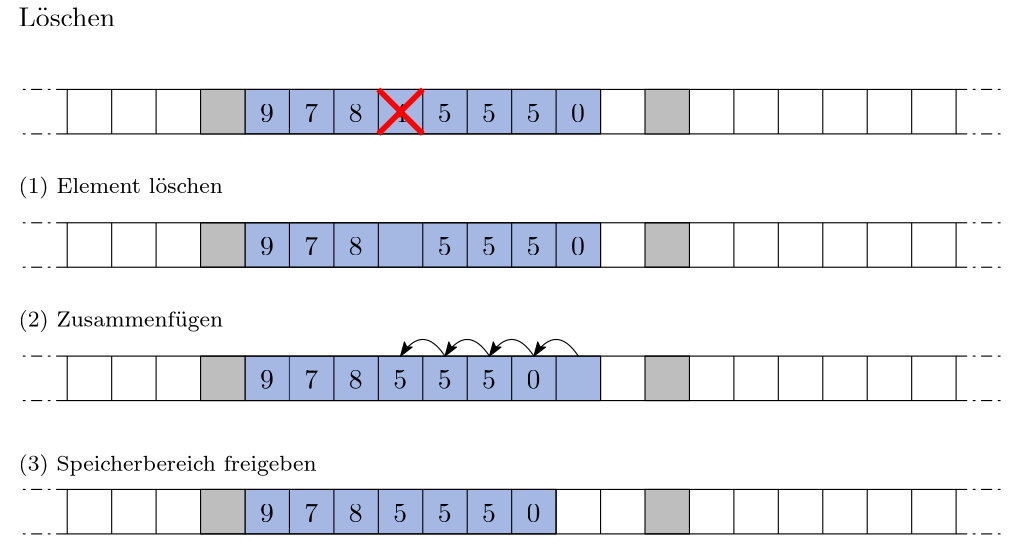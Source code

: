 <?xml version="1.0"?>
<!DOCTYPE ipe SYSTEM "ipe.dtd">
<ipe version="70218" creator="Ipe 7.2.24">
<info created="D:20220705165209" modified="D:20230902213728"/>
<ipestyle name="basic">
<symbol name="arrow/arc(spx)">
<path stroke="sym-stroke" fill="sym-stroke" pen="sym-pen">
0 0 m
-1 0.333 l
-1 -0.333 l
h
</path>
</symbol>
<symbol name="arrow/farc(spx)">
<path stroke="sym-stroke" fill="white" pen="sym-pen">
0 0 m
-1 0.333 l
-1 -0.333 l
h
</path>
</symbol>
<symbol name="arrow/ptarc(spx)">
<path stroke="sym-stroke" fill="sym-stroke" pen="sym-pen">
0 0 m
-1 0.333 l
-0.8 0 l
-1 -0.333 l
h
</path>
</symbol>
<symbol name="arrow/fptarc(spx)">
<path stroke="sym-stroke" fill="white" pen="sym-pen">
0 0 m
-1 0.333 l
-0.8 0 l
-1 -0.333 l
h
</path>
</symbol>
<symbol name="mark/circle(sx)" transformations="translations">
<path fill="sym-stroke">
0.6 0 0 0.6 0 0 e
0.4 0 0 0.4 0 0 e
</path>
</symbol>
<symbol name="mark/disk(sx)" transformations="translations">
<path fill="sym-stroke">
0.6 0 0 0.6 0 0 e
</path>
</symbol>
<symbol name="mark/fdisk(sfx)" transformations="translations">
<group>
<path fill="sym-fill">
0.5 0 0 0.5 0 0 e
</path>
<path fill="sym-stroke" fillrule="eofill">
0.6 0 0 0.6 0 0 e
0.4 0 0 0.4 0 0 e
</path>
</group>
</symbol>
<symbol name="mark/box(sx)" transformations="translations">
<path fill="sym-stroke" fillrule="eofill">
-0.6 -0.6 m
0.6 -0.6 l
0.6 0.6 l
-0.6 0.6 l
h
-0.4 -0.4 m
0.4 -0.4 l
0.4 0.4 l
-0.4 0.4 l
h
</path>
</symbol>
<symbol name="mark/square(sx)" transformations="translations">
<path fill="sym-stroke">
-0.6 -0.6 m
0.6 -0.6 l
0.6 0.6 l
-0.6 0.6 l
h
</path>
</symbol>
<symbol name="mark/fsquare(sfx)" transformations="translations">
<group>
<path fill="sym-fill">
-0.5 -0.5 m
0.5 -0.5 l
0.5 0.5 l
-0.5 0.5 l
h
</path>
<path fill="sym-stroke" fillrule="eofill">
-0.6 -0.6 m
0.6 -0.6 l
0.6 0.6 l
-0.6 0.6 l
h
-0.4 -0.4 m
0.4 -0.4 l
0.4 0.4 l
-0.4 0.4 l
h
</path>
</group>
</symbol>
<symbol name="mark/cross(sx)" transformations="translations">
<group>
<path fill="sym-stroke">
-0.43 -0.57 m
0.57 0.43 l
0.43 0.57 l
-0.57 -0.43 l
h
</path>
<path fill="sym-stroke">
-0.43 0.57 m
0.57 -0.43 l
0.43 -0.57 l
-0.57 0.43 l
h
</path>
</group>
</symbol>
<symbol name="arrow/fnormal(spx)">
<path stroke="sym-stroke" fill="white" pen="sym-pen">
0 0 m
-1 0.333 l
-1 -0.333 l
h
</path>
</symbol>
<symbol name="arrow/pointed(spx)">
<path stroke="sym-stroke" fill="sym-stroke" pen="sym-pen">
0 0 m
-1 0.333 l
-0.8 0 l
-1 -0.333 l
h
</path>
</symbol>
<symbol name="arrow/fpointed(spx)">
<path stroke="sym-stroke" fill="white" pen="sym-pen">
0 0 m
-1 0.333 l
-0.8 0 l
-1 -0.333 l
h
</path>
</symbol>
<symbol name="arrow/linear(spx)">
<path stroke="sym-stroke" pen="sym-pen">
-1 0.333 m
0 0 l
-1 -0.333 l
</path>
</symbol>
<symbol name="arrow/fdouble(spx)">
<path stroke="sym-stroke" fill="white" pen="sym-pen">
0 0 m
-1 0.333 l
-1 -0.333 l
h
-1 0 m
-2 0.333 l
-2 -0.333 l
h
</path>
</symbol>
<symbol name="arrow/double(spx)">
<path stroke="sym-stroke" fill="sym-stroke" pen="sym-pen">
0 0 m
-1 0.333 l
-1 -0.333 l
h
-1 0 m
-2 0.333 l
-2 -0.333 l
h
</path>
</symbol>
<anglesize name="22.5 deg" value="22.5"/>
<anglesize name="30 deg" value="30"/>
<anglesize name="45 deg" value="45"/>
<anglesize name="60 deg" value="60"/>
<anglesize name="90 deg" value="90"/>
<arrowsize name="large" value="10"/>
<arrowsize name="small" value="5"/>
<arrowsize name="tiny" value="3"/>
<color name="blue" value="0 0 1"/>
<color name="brown" value="0.647 0.165 0.165"/>
<color name="darkblue" value="0 0 0.545"/>
<color name="darkcyan" value="0 0.545 0.545"/>
<color name="darkgray" value="0.663"/>
<color name="darkgreen" value="0 0.392 0"/>
<color name="darkmagenta" value="0.545 0 0.545"/>
<color name="darkorange" value="1 0.549 0"/>
<color name="darkred" value="0.545 0 0"/>
<color name="gold" value="1 0.843 0"/>
<color name="gray" value="0.745"/>
<color name="green" value="0 1 0"/>
<color name="lightblue" value="0.678 0.847 0.902"/>
<color name="lightcyan" value="0.878 1 1"/>
<color name="lightgray" value="0.827"/>
<color name="lightgreen" value="0.565 0.933 0.565"/>
<color name="lightyellow" value="1 1 0.878"/>
<color name="navy" value="0 0 0.502"/>
<color name="orange" value="1 0.647 0"/>
<color name="pink" value="1 0.753 0.796"/>
<color name="purple" value="0.627 0.125 0.941"/>
<color name="red" value="1 0 0"/>
<color name="sbblue" value="0.298 0.447 0.79"/>
<color name="sbgreen" value="0.333 0.658 0.407"/>
<color name="sborange" value="0.866 0.517 0.321"/>
<color name="sbpurple" value="0.505 0.447 0.698"/>
<color name="sbred" value="0.768 0.305 0.321"/>
<color name="seagreen" value="0.18 0.545 0.341"/>
<color name="turquoise" value="0.251 0.878 0.816"/>
<color name="verydarkgray" value="0.4"/>
<color name="violet" value="0.933 0.51 0.933"/>
<color name="yellow" value="1 1 0"/>
<dashstyle name="dash dot dotted" value="[4 2 1 2 1 2] 0"/>
<dashstyle name="dash dotted" value="[4 2 1 2] 0"/>
<dashstyle name="dashed" value="[4] 0"/>
<dashstyle name="dotted" value="[1 3] 0"/>
<gridsize name="10 pts (~3.5 mm)" value="10"/>
<gridsize name="14 pts (~5 mm)" value="14"/>
<gridsize name="16 pts (~6 mm)" value="16"/>
<gridsize name="20 pts (~7 mm)" value="20"/>
<gridsize name="28 pts (~10 mm)" value="28"/>
<gridsize name="32 pts (~12 mm)" value="32"/>
<gridsize name="4 pts" value="4"/>
<gridsize name="56 pts (~20 mm)" value="56"/>
<gridsize name="8 pts (~3 mm)" value="8"/>
<opacity name="10%" value="0.1"/>
<opacity name="30%" value="0.3"/>
<opacity name="50%" value="0.5"/>
<opacity name="75%" value="0.75"/>
<pen name="fat" value="1.2"/>
<pen name="heavier" value="0.8"/>
<pen name="ultrafat" value="2"/>
<symbolsize name="large" value="5"/>
<symbolsize name="small" value="2"/>
<symbolsize name="tiny" value="1.1"/>
<textsize name="Huge" value="\Huge"/>
<textsize name="LARGE" value="\LARGE"/>
<textsize name="Large" value="\Large"/>
<textsize name="footnote" value="\footnotesize"/>
<textsize name="huge" value="\huge"/>
<textsize name="large" value="\large"/>
<textsize name="small" value="\small"/>
<textsize name="tiny" value="\tiny"/>
<textstyle name="center" begin="\begin{center}" end="\end{center}"/>
<textstyle name="item" begin="\begin{itemize}\item{}" end="\end{itemize}"/>
<textstyle name="itemize" begin="\begin{itemize}" end="\end{itemize}"/>
<tiling name="falling" angle="-60" step="4" width="1"/>
<tiling name="rising" angle="30" step="4" width="1"/>
</ipestyle>
<page>
<layer name="alpha"/>
<view layers="alpha" active="alpha"/>
<path layer="alpha" fill="white">
72 816 m
72 620 l
436 620 l
436 816 l
h
</path>
<path matrix="1 0 0 1 32 -96" stroke="black">
144 784 m
144 768 l
</path>
<path stroke="black" fill="sbblue" pen="0.4" opacity="50%" stroke-opacity="opaque">
160 736 m
160 720 l
288 720 l
288 736 l
h
</path>
<path matrix="1 0 0 1 0 -48" stroke="black" fill="sbblue" pen="0.4" opacity="50%" stroke-opacity="opaque">
160 736 m
160 720 l
288 720 l
288 736 l
h
</path>
<path stroke="black" fill="sbblue" pen="0.4" opacity="50%" stroke-opacity="opaque">
160 640 m
160 624 l
272 624 l
272 640 l
h
</path>
<path stroke="black" fill="sbblue" opacity="50%" stroke-opacity="opaque">
160 784 m
160 768 l
288 768 l
288 784 l
h
</path>
<path stroke="black">
96 784 m
96 768 l
416 768 l
416 784 l
h
</path>
<path stroke="black">
112 784 m
112 768 l
</path>
<path stroke="black">
128 784 m
128 768 l
</path>
<path matrix="1 0 0 1 32 0" stroke="black">
144 784 m
144 768 l
</path>
<path matrix="1 0 0 1 48 0" stroke="black">
144 784 m
144 768 l
</path>
<path matrix="1 0 0 1 64 0" stroke="black">
144 784 m
144 768 l
</path>
<path matrix="1 0 0 1 80 0" stroke="black">
144 784 m
144 768 l
</path>
<path matrix="1 0 0 1 96 0" stroke="black">
144 784 m
144 768 l
</path>
<path matrix="1 0 0 1 112 0" stroke="black">
144 784 m
144 768 l
</path>
<path matrix="1 0 0 1 128 0" stroke="black">
144 784 m
144 768 l
</path>
<path matrix="1 0 0 1 144 0" stroke="black">
144 784 m
144 768 l
</path>
<path matrix="1 0 0 1 192 0" stroke="black">
144 784 m
144 768 l
</path>
<path matrix="1 0 0 1 208 0" stroke="black">
144 784 m
144 768 l
</path>
<path matrix="1 0 0 1 224 0" stroke="black">
144 784 m
144 768 l
</path>
<path matrix="1 0 0 1 240 0" stroke="black">
144 784 m
144 768 l
</path>
<path matrix="1 0 0 1 256 0" stroke="black">
144 784 m
144 768 l
</path>
<text matrix="1 0 0 1 -2.64493 -3.76787" transformations="translations" pos="168 776" stroke="black" type="label" width="4.981" height="6.42" depth="0" valign="baseline">9</text>
<text matrix="1 0 0 1 13.3551 -3.76787" transformations="translations" pos="168 776" stroke="black" type="label" width="4.981" height="6.42" depth="0" valign="baseline">7</text>
<text matrix="1 0 0 1 29.3551 -3.76787" transformations="translations" pos="168 776" stroke="black" type="label" width="4.981" height="6.42" depth="0" valign="baseline">8</text>
<text matrix="1 0 0 1 45.3551 -3.76787" transformations="translations" pos="168 776" stroke="black" type="label" width="4.981" height="6.42" depth="0" valign="baseline">4</text>
<text matrix="1 0 0 1 61.3551 -3.76787" transformations="translations" pos="168 776" stroke="black" type="label" width="4.981" height="6.42" depth="0" valign="baseline">5</text>
<text matrix="1 0 0 1 77.3551 -3.76787" transformations="translations" pos="168 776" stroke="black" type="label" width="4.981" height="6.42" depth="0" valign="baseline">5</text>
<text matrix="1 0 0 1 93.3551 -3.76787" transformations="translations" pos="168 776" stroke="black" type="label" width="4.981" height="6.42" depth="0" valign="baseline">5</text>
<text matrix="1 0 0 1 109.355 -3.76787" transformations="translations" pos="168 776" stroke="black" type="label" width="4.981" height="6.42" depth="0" valign="baseline">0</text>
<path stroke="black" fill="gray">
304 784 m
304 768 l
320 768 l
320 784 l
h
</path>
<path stroke="black" dash="dash dotted">
96 784 m
80 784 l
</path>
<path stroke="black" dash="dash dotted">
96 768 m
80 768 l
</path>
<path stroke="black" dash="dash dotted">
416 784 m
432 784 l
</path>
<path stroke="black" dash="dash dotted">
416 768 m
432 768 l
</path>
<path matrix="1 0 0 1 -160 0" stroke="black" fill="gray">
304 784 m
304 768 l
320 768 l
320 784 l
h
</path>
<path matrix="1 0 0 1 0 -96" stroke="black">
112 784 m
112 768 l
</path>
<path matrix="1 0 0 1 0 -96" stroke="black">
128 784 m
128 768 l
</path>
<path matrix="1 0 0 1 48 -96" stroke="black">
144 784 m
144 768 l
</path>
<path matrix="1 0 0 1 64 -96" stroke="black">
144 784 m
144 768 l
</path>
<path matrix="1 0 0 1 96 -96" stroke="black">
144 784 m
144 768 l
</path>
<path matrix="1 0 0 1 112 -96" stroke="black">
144 784 m
144 768 l
</path>
<path matrix="1 0 0 1 128 -96" stroke="black">
144 784 m
144 768 l
</path>
<path matrix="1 0 0 1 144 -96" stroke="black">
144 784 m
144 768 l
</path>
<path matrix="1 0 0 1 192 -96" stroke="black">
144 784 m
144 768 l
</path>
<path matrix="1 0 0 1 208 -96" stroke="black">
144 784 m
144 768 l
</path>
<path matrix="1 0 0 1 224 -96" stroke="black">
144 784 m
144 768 l
</path>
<path matrix="1 0 0 1 240 -96" stroke="black">
144 784 m
144 768 l
</path>
<path matrix="1 0 0 1 256 -96" stroke="black">
144 784 m
144 768 l
</path>
<text matrix="1 0 0 1 -2.64493 -99.7679" transformations="translations" pos="168 776" stroke="black" type="label" width="4.981" height="6.42" depth="0" valign="baseline">9</text>
<text matrix="1 0 0 1 13.3551 -99.7679" transformations="translations" pos="168 776" stroke="black" type="label" width="4.981" height="6.42" depth="0" valign="baseline">7</text>
<text matrix="1 0 0 1 29.3551 -99.7679" transformations="translations" pos="168 776" stroke="black" type="label" width="4.981" height="6.42" depth="0" valign="baseline">8</text>
<text matrix="1 0 0 1 45.3551 -99.7679" transformations="translations" pos="168 776" stroke="black" type="label" width="4.981" height="6.42" depth="0" valign="baseline">5</text>
<text matrix="1 0 0 1 61.3551 -99.7679" transformations="translations" pos="168 776" stroke="black" type="label" width="4.981" height="6.42" depth="0" valign="baseline">5</text>
<text matrix="1 0 0 1 77.355 -99.7679" transformations="translations" pos="168 776" stroke="black" type="label" width="4.981" height="6.42" depth="0" valign="baseline">5</text>
<text matrix="1 0 0 1 93.355 -99.7679" transformations="translations" pos="168 776" stroke="black" type="label" width="4.981" height="6.42" depth="0" valign="baseline">0</text>
<path matrix="1 0 0 1 0 -96" stroke="black" fill="gray">
304 784 m
304 768 l
320 768 l
320 784 l
h
</path>
<path matrix="1 0 0 1 0 -96" stroke="black" dash="dash dotted">
96 784 m
80 784 l
</path>
<path matrix="1 0 0 1 0 -96" stroke="black" dash="dash dotted">
96 768 m
80 768 l
</path>
<path matrix="1 0 0 1 0 -96" stroke="black" dash="dash dotted">
416 784 m
432 784 l
</path>
<path matrix="1 0 0 1 0 -96" stroke="black" dash="dash dotted">
416 768 m
432 768 l
</path>
<path matrix="1 0 0 1 -160 -96" stroke="black" fill="gray">
304 784 m
304 768 l
320 768 l
320 784 l
h
</path>
<text matrix="1 0 0 1 -81.5202 -1.31414" transformations="translations" pos="160 808" stroke="black" type="label" width="34.786" height="6.918" depth="0" valign="baseline">Löschen</text>
<text matrix="1 0 0 1 -81.5202 -109.314" transformations="translations" pos="160 808" stroke="black" type="label" width="73.675" height="5.98" depth="1.99" valign="baseline" size="8">(2) Zusammenfügen</text>
<path matrix="1 0 0 1 0 -144" stroke="black">
112 784 m
112 768 l
</path>
<path matrix="1 0 0 1 0 -144" stroke="black">
128 784 m
128 768 l
</path>
<path matrix="1 0 0 1 32 -144" stroke="black">
144 784 m
144 768 l
</path>
<path matrix="1 0 0 1 48 -144" stroke="black">
144 784 m
144 768 l
</path>
<path matrix="1 0 0 1 64 -144" stroke="black">
144 784 m
144 768 l
</path>
<path matrix="1 0 0 1 96 -144" stroke="black">
144 784 m
144 768 l
</path>
<path matrix="1 0 0 1 112 -144" stroke="black">
144 784 m
144 768 l
</path>
<path matrix="1 0 0 1 128 -144" stroke="black">
144 784 m
144 768 l
</path>
<path matrix="1 0 0 1 144 -144" stroke="black">
144 784 m
144 768 l
</path>
<path matrix="1 0 0 1 192 -144" stroke="black">
144 784 m
144 768 l
</path>
<path matrix="1 0 0 1 208 -144" stroke="black">
144 784 m
144 768 l
</path>
<path matrix="1 0 0 1 224 -144" stroke="black">
144 784 m
144 768 l
</path>
<path matrix="1 0 0 1 240 -144" stroke="black">
144 784 m
144 768 l
</path>
<path matrix="1 0 0 1 256 -144" stroke="black">
144 784 m
144 768 l
</path>
<path matrix="1 0 0 1 0 -144" stroke="black" fill="gray">
304 784 m
304 768 l
320 768 l
320 784 l
h
</path>
<path matrix="1 0 0 1 0 -144" stroke="black" dash="dash dotted">
96 784 m
80 784 l
</path>
<path matrix="1 0 0 1 0 -144" stroke="black" dash="dash dotted">
96 768 m
80 768 l
</path>
<path matrix="1 0 0 1 0 -144" stroke="black" dash="dash dotted">
416 784 m
432 784 l
</path>
<path matrix="1 0 0 1 0 -144" stroke="black" dash="dash dotted">
416 768 m
432 768 l
</path>
<path matrix="1 0 0 1 -160 -144" stroke="black" fill="gray">
304 784 m
304 768 l
320 768 l
320 784 l
h
</path>
<text matrix="1 0 0 1 -81.5202 -161.314" transformations="translations" pos="160 808" stroke="black" type="label" width="107.287" height="5.98" depth="1.99" valign="baseline" size="8">(3) Speicherbereich freigeben</text>
<path matrix="1 0 0 1 0 -48" stroke="black">
112 784 m
112 768 l
</path>
<path matrix="1 0 0 1 0 -48" stroke="black">
128 784 m
128 768 l
</path>
<path matrix="1 0 0 1 48 -48" stroke="black">
144 784 m
144 768 l
</path>
<path matrix="1 0 0 1 64 -48" stroke="black">
144 784 m
144 768 l
</path>
<path matrix="1 0 0 1 80 -48" stroke="black">
144 784 m
144 768 l
</path>
<path matrix="1 0 0 1 96 -48" stroke="black">
144 784 m
144 768 l
</path>
<path matrix="1 0 0 1 112 -48" stroke="black">
144 784 m
144 768 l
</path>
<path matrix="1 0 0 1 128 -48" stroke="black">
144 784 m
144 768 l
</path>
<path matrix="1 0 0 1 192 -48" stroke="black">
144 784 m
144 768 l
</path>
<path matrix="1 0 0 1 208 -48" stroke="black">
144 784 m
144 768 l
</path>
<path matrix="1 0 0 1 224 -48" stroke="black">
144 784 m
144 768 l
</path>
<path matrix="1 0 0 1 240 -48" stroke="black">
144 784 m
144 768 l
</path>
<path matrix="1 0 0 1 256 -48" stroke="black">
144 784 m
144 768 l
</path>
<text matrix="1 0 0 1 -2.64493 -51.7679" transformations="translations" pos="168 776" stroke="black" type="label" width="4.981" height="6.42" depth="0" valign="baseline">9</text>
<text matrix="1 0 0 1 13.3551 -51.7679" transformations="translations" pos="168 776" stroke="black" type="label" width="4.981" height="6.42" depth="0" valign="baseline">7</text>
<text matrix="1 0 0 1 29.3551 -51.7679" transformations="translations" pos="168 776" stroke="black" type="label" width="4.981" height="6.42" depth="0" valign="baseline">8</text>
<text matrix="1 0 0 1 61.3551 -51.7679" transformations="translations" pos="168 776" stroke="black" type="label" width="4.981" height="6.42" depth="0" valign="baseline">5</text>
<text matrix="1 0 0 1 77.3551 -51.7679" transformations="translations" pos="168 776" stroke="black" type="label" width="4.981" height="6.42" depth="0" valign="baseline">5</text>
<text matrix="1 0 0 1 93.3551 -51.7679" transformations="translations" pos="168 776" stroke="black" type="label" width="4.981" height="6.42" depth="0" valign="baseline">5</text>
<text matrix="1 0 0 1 109.355 -51.7679" transformations="translations" pos="168 776" stroke="black" type="label" width="4.981" height="6.42" depth="0" valign="baseline">0</text>
<path matrix="1 0 0 1 0 -48" stroke="black" fill="gray">
304 784 m
304 768 l
320 768 l
320 784 l
h
</path>
<path matrix="1 0 0 1 0 -48" stroke="black" dash="dash dotted">
96 784 m
80 784 l
</path>
<path matrix="1 0 0 1 0 -48" stroke="black" dash="dash dotted">
96 768 m
80 768 l
</path>
<path matrix="1 0 0 1 0 -48" stroke="black" dash="dash dotted">
416 784 m
432 784 l
</path>
<path matrix="1 0 0 1 0 -48" stroke="black" dash="dash dotted">
416 768 m
432 768 l
</path>
<path matrix="1 0 0 1 -160 -48" stroke="black" fill="gray">
304 784 m
304 768 l
320 768 l
320 784 l
h
</path>
<text matrix="1 0 0 1 -81.5202 -61.314" transformations="translations" pos="160 808" stroke="black" type="label" width="73.553" height="5.98" depth="1.99" valign="baseline" size="8">(1) Element löschen</text>
<path matrix="1 0 0 1 0 16" stroke="black" fill="sbblue">
176 720 m
176 704 l
</path>
<path stroke="red" fill="sbblue" pen="2">
208 784 m
224 768 l
</path>
<path stroke="red" fill="sbblue" pen="2">
208 768 m
224 784 l
</path>
<path matrix="1 0 0 1 144 -48" stroke="black">
144 784 m
144 768 l
</path>
<path stroke="black" pen="0.4">
96 736 m
96 720 l
416 720 l
416 736 l
h
</path>
<text matrix="1 0 0 1 -2.64493 -147.768" transformations="translations" pos="168 776" stroke="black" type="label" width="4.981" height="6.42" depth="0" valign="baseline">9</text>
<text matrix="1 0 0 1 13.3551 -147.768" transformations="translations" pos="168 776" stroke="black" type="label" width="4.981" height="6.42" depth="0" valign="baseline">7</text>
<text matrix="1 0 0 1 29.3551 -147.768" transformations="translations" pos="168 776" stroke="black" type="label" width="4.981" height="6.42" depth="0" valign="baseline">8</text>
<text matrix="1 0 0 1 45.3551 -147.768" transformations="translations" pos="168 776" stroke="black" type="label" width="4.981" height="6.42" depth="0" valign="baseline">5</text>
<text matrix="1 0 0 1 61.3551 -147.768" transformations="translations" pos="168 776" stroke="black" type="label" width="4.981" height="6.42" depth="0" valign="baseline">5</text>
<text matrix="1 0 0 1 77.355 -147.768" transformations="translations" pos="168 776" stroke="black" type="label" width="4.981" height="6.42" depth="0" valign="baseline">5</text>
<text matrix="1 0 0 1 93.355 -147.768" transformations="translations" pos="168 776" stroke="black" type="label" width="4.981" height="6.42" depth="0" valign="baseline">0</text>
<path matrix="1 0 0 1 80 -96" stroke="black">
144 784 m
144 768 l
</path>
<path matrix="1 0 0 1 80 -144" stroke="black">
144 784 m
144 768 l
</path>
<path matrix="1 0 0 1 0 -48" stroke="black" pen="0.4">
96 736 m
96 720 l
416 720 l
416 736 l
h
</path>
<path matrix="1 0 0 1 0 -96" stroke="black" pen="0.4">
96 736 m
96 720 l
416 720 l
416 736 l
h
</path>
<path stroke="black" pen="0.4" arrow="ptarc/small">
280 688 m
272 700
264 688 c
</path>
<path matrix="1 0 0 1 -16 0" stroke="black" pen="0.4" arrow="ptarc/small">
280 688 m
272 700
264 688 c
</path>
<path matrix="1 0 0 1 -32 0" stroke="black" pen="0.4" arrow="ptarc/small">
280 688 m
272 700
264 688 c
</path>
<path matrix="1 0 0 1 -48 0" stroke="black" pen="0.4" arrow="ptarc/small">
280 688 m
272 700
264 688 c
</path>
</page>
</ipe>
